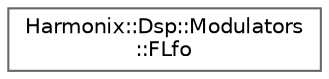digraph "Graphical Class Hierarchy"
{
 // INTERACTIVE_SVG=YES
 // LATEX_PDF_SIZE
  bgcolor="transparent";
  edge [fontname=Helvetica,fontsize=10,labelfontname=Helvetica,labelfontsize=10];
  node [fontname=Helvetica,fontsize=10,shape=box,height=0.2,width=0.4];
  rankdir="LR";
  Node0 [id="Node000000",label="Harmonix::Dsp::Modulators\l::FLfo",height=0.2,width=0.4,color="grey40", fillcolor="white", style="filled",URL="$dc/d65/structHarmonix_1_1Dsp_1_1Modulators_1_1FLfo.html",tooltip=" "];
}
